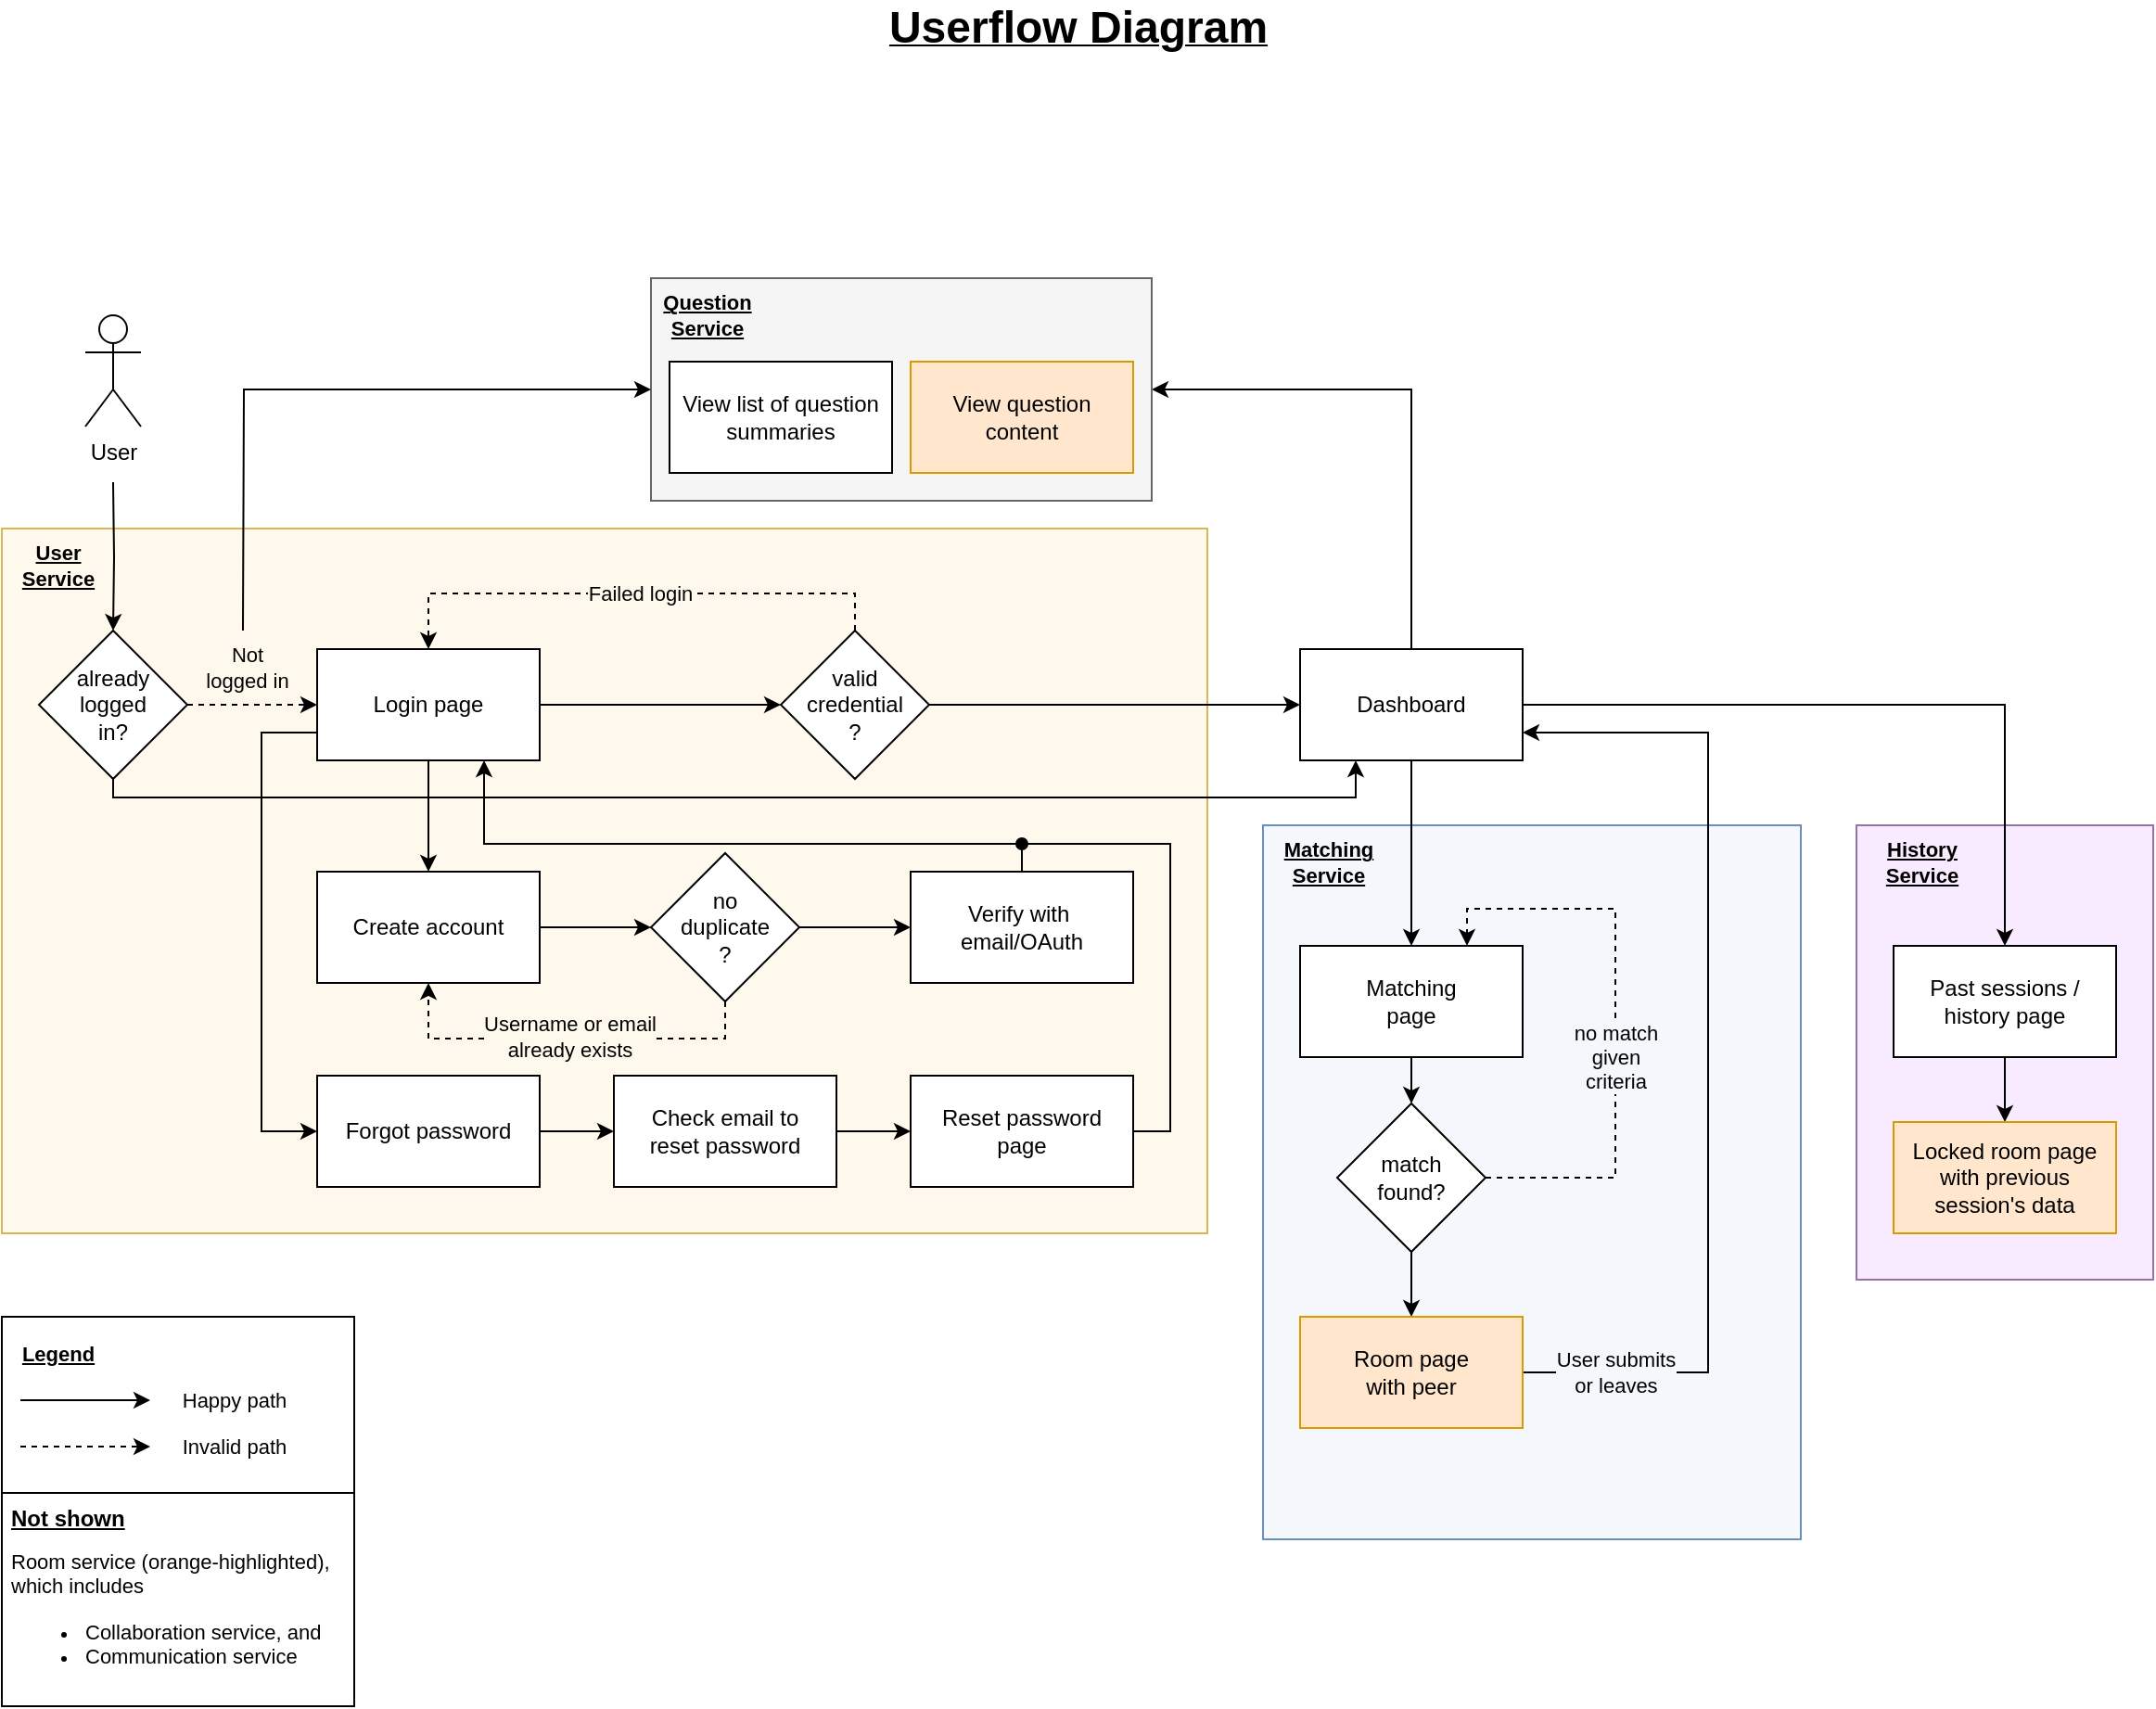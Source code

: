 <mxfile pages="2" scale="1" border="20">
    <diagram id="C5RBs43oDa-KdzZeNtuy" name="userflow">
        <mxGraphModel dx="1858" dy="1246" grid="1" gridSize="10" guides="1" tooltips="1" connect="1" arrows="1" fold="1" page="1" pageScale="1" pageWidth="1654" pageHeight="1169" background="#FFFFFF" math="0" shadow="0">
            <root>
                <mxCell id="WIyWlLk6GJQsqaUBKTNV-0"/>
                <mxCell id="WIyWlLk6GJQsqaUBKTNV-1" parent="WIyWlLk6GJQsqaUBKTNV-0"/>
                <mxCell id="KLDkMfSQlpF-0azxsrFl-29" value="&lt;span style=&quot;&quot;&gt;Legend&lt;/span&gt;" style="rounded=0;whiteSpace=wrap;html=1;labelBackgroundColor=none;comic=0;align=left;labelPadding=0;metaEdit=0;horizontal=1;labelPosition=center;verticalLabelPosition=middle;verticalAlign=top;spacingRight=0;spacingLeft=0;labelBorderColor=none;fontColor=none;noLabel=1;" parent="WIyWlLk6GJQsqaUBKTNV-1" vertex="1">
                    <mxGeometry x="247" y="800" width="190" height="95" as="geometry"/>
                </mxCell>
                <mxCell id="KLDkMfSQlpF-0azxsrFl-22" value="" style="rounded=0;whiteSpace=wrap;html=1;fontFamily=Helvetica;fontSize=11;fillColor=#F8EBFF;strokeColor=#9673a6;" parent="WIyWlLk6GJQsqaUBKTNV-1" vertex="1">
                    <mxGeometry x="1247" y="535" width="160" height="245" as="geometry"/>
                </mxCell>
                <mxCell id="KLDkMfSQlpF-0azxsrFl-10" value="" style="rounded=0;whiteSpace=wrap;html=1;fontFamily=Helvetica;fontSize=11;fillColor=#F4F8FC;strokeColor=#6c8ebf;" parent="WIyWlLk6GJQsqaUBKTNV-1" vertex="1">
                    <mxGeometry x="927" y="535" width="290" height="385" as="geometry"/>
                </mxCell>
                <mxCell id="Ad0DXJ3rgGfzaF3J6nqb-150" value="" style="rounded=0;whiteSpace=wrap;html=1;fontFamily=Helvetica;fontSize=11;fillColor=#FFF9ED;strokeColor=#d6b656;" parent="WIyWlLk6GJQsqaUBKTNV-1" vertex="1">
                    <mxGeometry x="247" y="375" width="650" height="380" as="geometry"/>
                </mxCell>
                <mxCell id="Ad0DXJ3rgGfzaF3J6nqb-111" style="edgeStyle=orthogonalEdgeStyle;rounded=0;orthogonalLoop=1;jettySize=auto;html=1;exitX=1;exitY=0.5;exitDx=0;exitDy=0;dashed=1;" parent="WIyWlLk6GJQsqaUBKTNV-1" source="Ad0DXJ3rgGfzaF3J6nqb-83" target="Ad0DXJ3rgGfzaF3J6nqb-110" edge="1">
                    <mxGeometry relative="1" as="geometry"/>
                </mxCell>
                <mxCell id="Ad0DXJ3rgGfzaF3J6nqb-155" value="Not &lt;br&gt;logged in" style="edgeLabel;html=1;align=center;verticalAlign=middle;resizable=0;points=[];fontSize=11;fontFamily=Helvetica;fontColor=default;labelBackgroundColor=#FFF9ED;" parent="Ad0DXJ3rgGfzaF3J6nqb-111" vertex="1" connectable="0">
                    <mxGeometry x="-0.343" y="-1" relative="1" as="geometry">
                        <mxPoint x="9" y="-21" as="offset"/>
                    </mxGeometry>
                </mxCell>
                <mxCell id="Ad0DXJ3rgGfzaF3J6nqb-154" style="edgeStyle=orthogonalEdgeStyle;shape=connector;rounded=0;orthogonalLoop=1;jettySize=auto;html=1;exitX=0.5;exitY=1;exitDx=0;exitDy=0;entryX=0.25;entryY=1;entryDx=0;entryDy=0;labelBackgroundColor=default;strokeColor=default;fontFamily=Helvetica;fontSize=11;fontColor=default;endArrow=classic;endFill=1;" parent="WIyWlLk6GJQsqaUBKTNV-1" source="Ad0DXJ3rgGfzaF3J6nqb-83" target="Ad0DXJ3rgGfzaF3J6nqb-116" edge="1">
                    <mxGeometry relative="1" as="geometry">
                        <Array as="points">
                            <mxPoint x="307" y="520"/>
                            <mxPoint x="977" y="520"/>
                        </Array>
                    </mxGeometry>
                </mxCell>
                <mxCell id="Ad0DXJ3rgGfzaF3J6nqb-83" value="already logged &lt;br&gt;in?" style="rhombus;whiteSpace=wrap;html=1;" parent="WIyWlLk6GJQsqaUBKTNV-1" vertex="1">
                    <mxGeometry x="267" y="430" width="80" height="80" as="geometry"/>
                </mxCell>
                <mxCell id="Ad0DXJ3rgGfzaF3J6nqb-114" value="" style="edgeStyle=orthogonalEdgeStyle;rounded=0;orthogonalLoop=1;jettySize=auto;html=1;" parent="WIyWlLk6GJQsqaUBKTNV-1" source="Ad0DXJ3rgGfzaF3J6nqb-110" target="Ad0DXJ3rgGfzaF3J6nqb-113" edge="1">
                    <mxGeometry relative="1" as="geometry"/>
                </mxCell>
                <mxCell id="Ad0DXJ3rgGfzaF3J6nqb-120" style="edgeStyle=orthogonalEdgeStyle;rounded=0;orthogonalLoop=1;jettySize=auto;html=1;exitX=0.5;exitY=1;exitDx=0;exitDy=0;entryX=0.5;entryY=0;entryDx=0;entryDy=0;" parent="WIyWlLk6GJQsqaUBKTNV-1" source="Ad0DXJ3rgGfzaF3J6nqb-110" target="Ad0DXJ3rgGfzaF3J6nqb-119" edge="1">
                    <mxGeometry relative="1" as="geometry"/>
                </mxCell>
                <mxCell id="Ad0DXJ3rgGfzaF3J6nqb-131" style="edgeStyle=orthogonalEdgeStyle;rounded=0;orthogonalLoop=1;jettySize=auto;html=1;exitX=0;exitY=0.75;exitDx=0;exitDy=0;entryX=0;entryY=0.5;entryDx=0;entryDy=0;" parent="WIyWlLk6GJQsqaUBKTNV-1" source="Ad0DXJ3rgGfzaF3J6nqb-110" target="Ad0DXJ3rgGfzaF3J6nqb-121" edge="1">
                    <mxGeometry relative="1" as="geometry">
                        <Array as="points">
                            <mxPoint x="387" y="485"/>
                            <mxPoint x="387" y="700"/>
                        </Array>
                    </mxGeometry>
                </mxCell>
                <mxCell id="Ad0DXJ3rgGfzaF3J6nqb-110" value="Login page" style="rounded=0;whiteSpace=wrap;html=1;" parent="WIyWlLk6GJQsqaUBKTNV-1" vertex="1">
                    <mxGeometry x="417" y="440" width="120" height="60" as="geometry"/>
                </mxCell>
                <mxCell id="Ad0DXJ3rgGfzaF3J6nqb-115" style="edgeStyle=orthogonalEdgeStyle;rounded=0;orthogonalLoop=1;jettySize=auto;html=1;exitX=0.5;exitY=0;exitDx=0;exitDy=0;entryX=0.5;entryY=0;entryDx=0;entryDy=0;dashed=1;" parent="WIyWlLk6GJQsqaUBKTNV-1" source="Ad0DXJ3rgGfzaF3J6nqb-113" target="Ad0DXJ3rgGfzaF3J6nqb-110" edge="1">
                    <mxGeometry relative="1" as="geometry"/>
                </mxCell>
                <mxCell id="Ad0DXJ3rgGfzaF3J6nqb-144" value="Failed login" style="edgeLabel;html=1;align=center;verticalAlign=middle;resizable=0;points=[];fontSize=11;fontFamily=Helvetica;fontColor=default;labelBackgroundColor=#FFF9ED;" parent="Ad0DXJ3rgGfzaF3J6nqb-115" vertex="1" connectable="0">
                    <mxGeometry x="-0.029" relative="1" as="geometry">
                        <mxPoint as="offset"/>
                    </mxGeometry>
                </mxCell>
                <mxCell id="Ad0DXJ3rgGfzaF3J6nqb-117" value="" style="edgeStyle=orthogonalEdgeStyle;rounded=0;orthogonalLoop=1;jettySize=auto;html=1;" parent="WIyWlLk6GJQsqaUBKTNV-1" source="Ad0DXJ3rgGfzaF3J6nqb-113" target="Ad0DXJ3rgGfzaF3J6nqb-116" edge="1">
                    <mxGeometry relative="1" as="geometry"/>
                </mxCell>
                <mxCell id="Ad0DXJ3rgGfzaF3J6nqb-113" value="valid credential&lt;br&gt;?" style="rhombus;whiteSpace=wrap;html=1;rounded=0;" parent="WIyWlLk6GJQsqaUBKTNV-1" vertex="1">
                    <mxGeometry x="667" y="430" width="80" height="80" as="geometry"/>
                </mxCell>
                <mxCell id="KLDkMfSQlpF-0azxsrFl-13" style="edgeStyle=orthogonalEdgeStyle;rounded=0;orthogonalLoop=1;jettySize=auto;html=1;exitX=0.5;exitY=1;exitDx=0;exitDy=0;entryX=0.5;entryY=0;entryDx=0;entryDy=0;" parent="WIyWlLk6GJQsqaUBKTNV-1" source="Ad0DXJ3rgGfzaF3J6nqb-116" target="KLDkMfSQlpF-0azxsrFl-0" edge="1">
                    <mxGeometry relative="1" as="geometry"/>
                </mxCell>
                <mxCell id="KLDkMfSQlpF-0azxsrFl-21" style="edgeStyle=orthogonalEdgeStyle;rounded=0;orthogonalLoop=1;jettySize=auto;html=1;exitX=1;exitY=0.5;exitDx=0;exitDy=0;entryX=0.5;entryY=0;entryDx=0;entryDy=0;" parent="WIyWlLk6GJQsqaUBKTNV-1" source="Ad0DXJ3rgGfzaF3J6nqb-116" target="KLDkMfSQlpF-0azxsrFl-2" edge="1">
                    <mxGeometry relative="1" as="geometry">
                        <mxPoint x="1077" y="470" as="sourcePoint"/>
                    </mxGeometry>
                </mxCell>
                <mxCell id="10" style="edgeStyle=orthogonalEdgeStyle;rounded=0;html=1;exitX=0.5;exitY=0;exitDx=0;exitDy=0;entryX=1;entryY=0.5;entryDx=0;entryDy=0;fontSize=11;" parent="WIyWlLk6GJQsqaUBKTNV-1" source="Ad0DXJ3rgGfzaF3J6nqb-116" target="6" edge="1">
                    <mxGeometry relative="1" as="geometry"/>
                </mxCell>
                <mxCell id="Ad0DXJ3rgGfzaF3J6nqb-116" value="Dashboard" style="whiteSpace=wrap;html=1;rounded=0;" parent="WIyWlLk6GJQsqaUBKTNV-1" vertex="1">
                    <mxGeometry x="947" y="440" width="120" height="60" as="geometry"/>
                </mxCell>
                <mxCell id="Ad0DXJ3rgGfzaF3J6nqb-125" style="edgeStyle=orthogonalEdgeStyle;rounded=0;orthogonalLoop=1;jettySize=auto;html=1;exitX=1;exitY=0.5;exitDx=0;exitDy=0;entryX=0;entryY=0.5;entryDx=0;entryDy=0;" parent="WIyWlLk6GJQsqaUBKTNV-1" source="Ad0DXJ3rgGfzaF3J6nqb-119" target="Ad0DXJ3rgGfzaF3J6nqb-122" edge="1">
                    <mxGeometry relative="1" as="geometry"/>
                </mxCell>
                <mxCell id="Ad0DXJ3rgGfzaF3J6nqb-119" value="Create account" style="rounded=0;whiteSpace=wrap;html=1;" parent="WIyWlLk6GJQsqaUBKTNV-1" vertex="1">
                    <mxGeometry x="417" y="560" width="120" height="60" as="geometry"/>
                </mxCell>
                <mxCell id="Ad0DXJ3rgGfzaF3J6nqb-134" value="" style="edgeStyle=orthogonalEdgeStyle;rounded=0;orthogonalLoop=1;jettySize=auto;html=1;" parent="WIyWlLk6GJQsqaUBKTNV-1" source="Ad0DXJ3rgGfzaF3J6nqb-121" target="Ad0DXJ3rgGfzaF3J6nqb-133" edge="1">
                    <mxGeometry relative="1" as="geometry"/>
                </mxCell>
                <mxCell id="Ad0DXJ3rgGfzaF3J6nqb-121" value="Forgot password" style="rounded=0;whiteSpace=wrap;html=1;" parent="WIyWlLk6GJQsqaUBKTNV-1" vertex="1">
                    <mxGeometry x="417" y="670" width="120" height="60" as="geometry"/>
                </mxCell>
                <mxCell id="Ad0DXJ3rgGfzaF3J6nqb-127" style="edgeStyle=orthogonalEdgeStyle;rounded=0;orthogonalLoop=1;jettySize=auto;html=1;exitX=1;exitY=0.5;exitDx=0;exitDy=0;entryX=0;entryY=0.5;entryDx=0;entryDy=0;" parent="WIyWlLk6GJQsqaUBKTNV-1" source="Ad0DXJ3rgGfzaF3J6nqb-122" target="Ad0DXJ3rgGfzaF3J6nqb-126" edge="1">
                    <mxGeometry relative="1" as="geometry"/>
                </mxCell>
                <mxCell id="Ad0DXJ3rgGfzaF3J6nqb-132" style="edgeStyle=orthogonalEdgeStyle;rounded=0;orthogonalLoop=1;jettySize=auto;html=1;exitX=0.5;exitY=1;exitDx=0;exitDy=0;entryX=0.5;entryY=1;entryDx=0;entryDy=0;dashed=1;" parent="WIyWlLk6GJQsqaUBKTNV-1" source="Ad0DXJ3rgGfzaF3J6nqb-122" target="Ad0DXJ3rgGfzaF3J6nqb-119" edge="1">
                    <mxGeometry relative="1" as="geometry"/>
                </mxCell>
                <mxCell id="Ad0DXJ3rgGfzaF3J6nqb-143" value="Username or email &lt;br&gt;already exists" style="edgeLabel;html=1;align=center;verticalAlign=middle;resizable=0;points=[];fontSize=11;fontFamily=Helvetica;fontColor=default;labelBackgroundColor=#FFF9ED;" parent="Ad0DXJ3rgGfzaF3J6nqb-132" vertex="1" connectable="0">
                    <mxGeometry x="0.086" y="2" relative="1" as="geometry">
                        <mxPoint x="10" y="-3" as="offset"/>
                    </mxGeometry>
                </mxCell>
                <mxCell id="Ad0DXJ3rgGfzaF3J6nqb-122" value="no &lt;br&gt;duplicate&lt;br&gt;?" style="rhombus;whiteSpace=wrap;html=1;rounded=0;" parent="WIyWlLk6GJQsqaUBKTNV-1" vertex="1">
                    <mxGeometry x="597" y="550" width="80" height="80" as="geometry"/>
                </mxCell>
                <mxCell id="Ad0DXJ3rgGfzaF3J6nqb-129" style="edgeStyle=orthogonalEdgeStyle;rounded=0;orthogonalLoop=1;jettySize=auto;html=1;exitX=0.5;exitY=0;exitDx=0;exitDy=0;entryX=0.75;entryY=1;entryDx=0;entryDy=0;" parent="WIyWlLk6GJQsqaUBKTNV-1" source="Ad0DXJ3rgGfzaF3J6nqb-126" target="Ad0DXJ3rgGfzaF3J6nqb-110" edge="1">
                    <mxGeometry relative="1" as="geometry">
                        <Array as="points">
                            <mxPoint x="797" y="545"/>
                            <mxPoint x="507" y="545"/>
                        </Array>
                    </mxGeometry>
                </mxCell>
                <mxCell id="Ad0DXJ3rgGfzaF3J6nqb-126" value="Verify with&amp;nbsp;&lt;br&gt;email/OAuth" style="whiteSpace=wrap;html=1;rounded=0;" parent="WIyWlLk6GJQsqaUBKTNV-1" vertex="1">
                    <mxGeometry x="737" y="560" width="120" height="60" as="geometry"/>
                </mxCell>
                <mxCell id="Ad0DXJ3rgGfzaF3J6nqb-147" value="" style="edgeStyle=orthogonalEdgeStyle;shape=connector;rounded=0;orthogonalLoop=1;jettySize=auto;html=1;labelBackgroundColor=default;strokeColor=default;fontFamily=Helvetica;fontSize=11;fontColor=default;endArrow=classic;endFill=1;" parent="WIyWlLk6GJQsqaUBKTNV-1" source="Ad0DXJ3rgGfzaF3J6nqb-133" target="Ad0DXJ3rgGfzaF3J6nqb-146" edge="1">
                    <mxGeometry relative="1" as="geometry"/>
                </mxCell>
                <mxCell id="Ad0DXJ3rgGfzaF3J6nqb-133" value="Check email to &lt;br&gt;reset password" style="rounded=0;whiteSpace=wrap;html=1;" parent="WIyWlLk6GJQsqaUBKTNV-1" vertex="1">
                    <mxGeometry x="577" y="670" width="120" height="60" as="geometry"/>
                </mxCell>
                <mxCell id="Ad0DXJ3rgGfzaF3J6nqb-138" value="" style="endArrow=classic;html=1;rounded=0;labelBackgroundColor=default;strokeColor=default;fontFamily=Helvetica;fontSize=11;fontColor=default;shape=connector;endFill=1;" parent="WIyWlLk6GJQsqaUBKTNV-1" edge="1">
                    <mxGeometry width="50" height="50" relative="1" as="geometry">
                        <mxPoint x="257" y="845" as="sourcePoint"/>
                        <mxPoint x="327" y="845" as="targetPoint"/>
                    </mxGeometry>
                </mxCell>
                <mxCell id="Ad0DXJ3rgGfzaF3J6nqb-139" value="Happy path" style="text;html=1;align=center;verticalAlign=middle;resizable=0;points=[];autosize=1;strokeColor=none;fillColor=none;fontSize=11;fontFamily=Helvetica;fontColor=default;" parent="WIyWlLk6GJQsqaUBKTNV-1" vertex="1">
                    <mxGeometry x="332" y="830" width="80" height="30" as="geometry"/>
                </mxCell>
                <mxCell id="Ad0DXJ3rgGfzaF3J6nqb-140" value="" style="endArrow=classic;html=1;rounded=0;labelBackgroundColor=default;strokeColor=default;fontFamily=Helvetica;fontSize=11;fontColor=default;shape=connector;endFill=1;dashed=1;" parent="WIyWlLk6GJQsqaUBKTNV-1" edge="1">
                    <mxGeometry width="50" height="50" relative="1" as="geometry">
                        <mxPoint x="257" y="870" as="sourcePoint"/>
                        <mxPoint x="327" y="870" as="targetPoint"/>
                    </mxGeometry>
                </mxCell>
                <mxCell id="Ad0DXJ3rgGfzaF3J6nqb-141" value="Invalid path" style="text;html=1;align=center;verticalAlign=middle;resizable=0;points=[];autosize=1;strokeColor=none;fillColor=none;fontSize=11;fontFamily=Helvetica;fontColor=default;" parent="WIyWlLk6GJQsqaUBKTNV-1" vertex="1">
                    <mxGeometry x="332" y="855" width="80" height="30" as="geometry"/>
                </mxCell>
                <mxCell id="Ad0DXJ3rgGfzaF3J6nqb-148" style="edgeStyle=orthogonalEdgeStyle;shape=connector;rounded=0;orthogonalLoop=1;jettySize=auto;html=1;exitX=1;exitY=0.5;exitDx=0;exitDy=0;labelBackgroundColor=default;strokeColor=default;fontFamily=Helvetica;fontSize=11;fontColor=default;endArrow=oval;endFill=1;" parent="WIyWlLk6GJQsqaUBKTNV-1" source="Ad0DXJ3rgGfzaF3J6nqb-146" edge="1">
                    <mxGeometry relative="1" as="geometry">
                        <mxPoint x="797" y="545" as="targetPoint"/>
                        <Array as="points">
                            <mxPoint x="877" y="700"/>
                            <mxPoint x="877" y="545"/>
                        </Array>
                    </mxGeometry>
                </mxCell>
                <mxCell id="Ad0DXJ3rgGfzaF3J6nqb-146" value="Reset password &lt;br&gt;page" style="rounded=0;whiteSpace=wrap;html=1;" parent="WIyWlLk6GJQsqaUBKTNV-1" vertex="1">
                    <mxGeometry x="737" y="670" width="120" height="60" as="geometry"/>
                </mxCell>
                <mxCell id="Ad0DXJ3rgGfzaF3J6nqb-152" value="User &lt;br&gt;Service" style="text;html=1;align=center;verticalAlign=middle;resizable=0;points=[];autosize=1;strokeColor=none;fillColor=none;fontSize=11;fontFamily=Helvetica;fontColor=default;fontStyle=5" parent="WIyWlLk6GJQsqaUBKTNV-1" vertex="1">
                    <mxGeometry x="247" y="375" width="60" height="40" as="geometry"/>
                </mxCell>
                <mxCell id="KLDkMfSQlpF-0azxsrFl-14" style="edgeStyle=orthogonalEdgeStyle;rounded=0;orthogonalLoop=1;jettySize=auto;html=1;exitX=0.5;exitY=1;exitDx=0;exitDy=0;entryX=0.5;entryY=0;entryDx=0;entryDy=0;" parent="WIyWlLk6GJQsqaUBKTNV-1" source="KLDkMfSQlpF-0azxsrFl-0" target="KLDkMfSQlpF-0azxsrFl-4" edge="1">
                    <mxGeometry relative="1" as="geometry"/>
                </mxCell>
                <mxCell id="KLDkMfSQlpF-0azxsrFl-0" value="Matching&lt;br&gt;page" style="whiteSpace=wrap;html=1;rounded=0;" parent="WIyWlLk6GJQsqaUBKTNV-1" vertex="1">
                    <mxGeometry x="947" y="600" width="120" height="60" as="geometry"/>
                </mxCell>
                <mxCell id="KLDkMfSQlpF-0azxsrFl-20" value="" style="edgeStyle=orthogonalEdgeStyle;rounded=0;orthogonalLoop=1;jettySize=auto;html=1;" parent="WIyWlLk6GJQsqaUBKTNV-1" source="KLDkMfSQlpF-0azxsrFl-2" target="KLDkMfSQlpF-0azxsrFl-19" edge="1">
                    <mxGeometry relative="1" as="geometry"/>
                </mxCell>
                <mxCell id="KLDkMfSQlpF-0azxsrFl-2" value="Past sessions / &lt;br&gt;history page" style="whiteSpace=wrap;html=1;rounded=0;" parent="WIyWlLk6GJQsqaUBKTNV-1" vertex="1">
                    <mxGeometry x="1267" y="600" width="120" height="60" as="geometry"/>
                </mxCell>
                <mxCell id="KLDkMfSQlpF-0azxsrFl-6" style="edgeStyle=orthogonalEdgeStyle;rounded=0;orthogonalLoop=1;jettySize=auto;html=1;exitX=1;exitY=0.5;exitDx=0;exitDy=0;entryX=0.75;entryY=0;entryDx=0;entryDy=0;dashed=1;" parent="WIyWlLk6GJQsqaUBKTNV-1" source="KLDkMfSQlpF-0azxsrFl-4" target="KLDkMfSQlpF-0azxsrFl-0" edge="1">
                    <mxGeometry relative="1" as="geometry">
                        <Array as="points">
                            <mxPoint x="1117" y="725"/>
                            <mxPoint x="1117" y="580"/>
                            <mxPoint x="1037" y="580"/>
                        </Array>
                    </mxGeometry>
                </mxCell>
                <mxCell id="KLDkMfSQlpF-0azxsrFl-7" value="no match &lt;br&gt;given &lt;br&gt;criteria" style="edgeLabel;html=1;align=center;verticalAlign=middle;resizable=0;points=[];labelBackgroundColor=#F4F8FC;" parent="KLDkMfSQlpF-0azxsrFl-6" vertex="1" connectable="0">
                    <mxGeometry x="0.126" y="-1" relative="1" as="geometry">
                        <mxPoint x="-1" y="42" as="offset"/>
                    </mxGeometry>
                </mxCell>
                <mxCell id="KLDkMfSQlpF-0azxsrFl-9" value="" style="edgeStyle=orthogonalEdgeStyle;rounded=0;orthogonalLoop=1;jettySize=auto;html=1;" parent="WIyWlLk6GJQsqaUBKTNV-1" source="KLDkMfSQlpF-0azxsrFl-4" target="KLDkMfSQlpF-0azxsrFl-8" edge="1">
                    <mxGeometry relative="1" as="geometry"/>
                </mxCell>
                <mxCell id="KLDkMfSQlpF-0azxsrFl-4" value="match&lt;br&gt;found?" style="rhombus;whiteSpace=wrap;html=1;rounded=0;" parent="WIyWlLk6GJQsqaUBKTNV-1" vertex="1">
                    <mxGeometry x="967" y="685" width="80" height="80" as="geometry"/>
                </mxCell>
                <mxCell id="KLDkMfSQlpF-0azxsrFl-16" style="edgeStyle=orthogonalEdgeStyle;rounded=0;orthogonalLoop=1;jettySize=auto;html=1;exitX=1;exitY=0.5;exitDx=0;exitDy=0;entryX=1;entryY=0.75;entryDx=0;entryDy=0;" parent="WIyWlLk6GJQsqaUBKTNV-1" source="KLDkMfSQlpF-0azxsrFl-8" target="Ad0DXJ3rgGfzaF3J6nqb-116" edge="1">
                    <mxGeometry relative="1" as="geometry">
                        <Array as="points">
                            <mxPoint x="1167" y="830"/>
                            <mxPoint x="1167" y="485"/>
                        </Array>
                    </mxGeometry>
                </mxCell>
                <mxCell id="KLDkMfSQlpF-0azxsrFl-17" value="User submits &lt;br&gt;or leaves" style="edgeLabel;html=1;align=center;verticalAlign=middle;resizable=0;points=[];labelBackgroundColor=#F4F8FC;" parent="KLDkMfSQlpF-0azxsrFl-16" vertex="1" connectable="0">
                    <mxGeometry x="-0.222" y="2" relative="1" as="geometry">
                        <mxPoint x="-48" y="112" as="offset"/>
                    </mxGeometry>
                </mxCell>
                <mxCell id="KLDkMfSQlpF-0azxsrFl-8" value="Room page&lt;br&gt;with peer" style="whiteSpace=wrap;html=1;rounded=0;fillColor=#ffe6cc;strokeColor=#d79b00;" parent="WIyWlLk6GJQsqaUBKTNV-1" vertex="1">
                    <mxGeometry x="947" y="800" width="120" height="60" as="geometry"/>
                </mxCell>
                <mxCell id="KLDkMfSQlpF-0azxsrFl-11" value="Matching&lt;br&gt;Service" style="text;html=1;align=center;verticalAlign=middle;resizable=0;points=[];autosize=1;strokeColor=none;fillColor=none;fontSize=11;fontFamily=Helvetica;fontColor=default;fontStyle=5" parent="WIyWlLk6GJQsqaUBKTNV-1" vertex="1">
                    <mxGeometry x="927" y="535" width="70" height="40" as="geometry"/>
                </mxCell>
                <mxCell id="KLDkMfSQlpF-0azxsrFl-19" value="Locked room page&lt;br&gt;with previous session's data" style="whiteSpace=wrap;html=1;rounded=0;fillColor=#ffe6cc;strokeColor=#d79b00;" parent="WIyWlLk6GJQsqaUBKTNV-1" vertex="1">
                    <mxGeometry x="1267" y="695" width="120" height="60" as="geometry"/>
                </mxCell>
                <mxCell id="KLDkMfSQlpF-0azxsrFl-23" value="History&lt;br&gt;Service" style="text;html=1;align=center;verticalAlign=middle;resizable=0;points=[];autosize=1;strokeColor=none;fillColor=none;fontSize=11;fontFamily=Helvetica;fontColor=default;fontStyle=5" parent="WIyWlLk6GJQsqaUBKTNV-1" vertex="1">
                    <mxGeometry x="1252" y="535" width="60" height="40" as="geometry"/>
                </mxCell>
                <mxCell id="KLDkMfSQlpF-0azxsrFl-30" value="Legend" style="text;html=1;align=center;verticalAlign=middle;resizable=0;points=[];autosize=1;strokeColor=none;fillColor=none;fontSize=11;fontFamily=Helvetica;fontColor=default;fontStyle=5" parent="WIyWlLk6GJQsqaUBKTNV-1" vertex="1">
                    <mxGeometry x="247" y="805" width="60" height="30" as="geometry"/>
                </mxCell>
                <mxCell id="FUqw2U2GDwBrP6gTr8dE-0" value="&lt;font style=&quot;font-size: 24px&quot;&gt;Userflow Diagram&lt;/font&gt;" style="text;html=1;align=center;verticalAlign=middle;resizable=0;points=[];autosize=1;strokeColor=none;fillColor=none;fontStyle=5" parent="WIyWlLk6GJQsqaUBKTNV-1" vertex="1">
                    <mxGeometry x="717" y="95" width="220" height="20" as="geometry"/>
                </mxCell>
                <mxCell id="2" value="&lt;b&gt;&lt;u&gt;Not shown&lt;/u&gt;&lt;/b&gt;" style="rounded=0;whiteSpace=wrap;html=1;labelBackgroundColor=default;comic=0;align=left;labelPadding=0;metaEdit=0;horizontal=1;labelPosition=center;verticalLabelPosition=middle;verticalAlign=top;spacingRight=0;spacingLeft=3;labelBorderColor=none;fontColor=default;" parent="WIyWlLk6GJQsqaUBKTNV-1" vertex="1">
                    <mxGeometry x="247" y="895" width="190" height="115" as="geometry"/>
                </mxCell>
                <mxCell id="4" value="Room service (orange-highlighted), which includes&lt;br&gt;&lt;ul&gt;&lt;li&gt;Collaboration service, and&lt;/li&gt;&lt;li&gt;Communication service&lt;/li&gt;&lt;/ul&gt;" style="text;html=1;strokeColor=none;fillColor=none;align=left;verticalAlign=middle;whiteSpace=wrap;rounded=0;labelBackgroundColor=default;fontSize=11;fontColor=default;" parent="WIyWlLk6GJQsqaUBKTNV-1" vertex="1">
                    <mxGeometry x="250" y="948" width="177" height="30" as="geometry"/>
                </mxCell>
                <mxCell id="11" value="" style="group" parent="WIyWlLk6GJQsqaUBKTNV-1" vertex="1" connectable="0">
                    <mxGeometry x="597" y="240" width="270" height="120" as="geometry"/>
                </mxCell>
                <mxCell id="6" value="" style="rounded=0;whiteSpace=wrap;html=1;fillColor=#f5f5f5;fontColor=#333333;strokeColor=#666666;" parent="11" vertex="1">
                    <mxGeometry width="270" height="120" as="geometry"/>
                </mxCell>
                <mxCell id="7" value="Question&lt;br&gt;Service" style="text;html=1;align=center;verticalAlign=middle;resizable=0;points=[];autosize=1;strokeColor=none;fillColor=none;fontSize=11;fontFamily=Helvetica;fontColor=default;fontStyle=5" parent="11" vertex="1">
                    <mxGeometry y="5" width="60" height="30" as="geometry"/>
                </mxCell>
                <mxCell id="8" value="View list of question summaries" style="rounded=0;whiteSpace=wrap;html=1;" parent="11" vertex="1">
                    <mxGeometry x="10" y="45" width="120" height="60" as="geometry"/>
                </mxCell>
                <mxCell id="9" value="View question &lt;br&gt;content" style="rounded=0;whiteSpace=wrap;html=1;fillColor=#ffe6cc;strokeColor=#d79b00;" parent="11" vertex="1">
                    <mxGeometry x="140" y="45" width="120" height="60" as="geometry"/>
                </mxCell>
                <mxCell id="12" style="edgeStyle=orthogonalEdgeStyle;html=1;exitX=0;exitY=0.5;exitDx=0;exitDy=0;rounded=0;startArrow=classic;startFill=1;endArrow=none;endFill=0;" parent="WIyWlLk6GJQsqaUBKTNV-1" source="6" edge="1">
                    <mxGeometry relative="1" as="geometry">
                        <mxPoint x="377" y="430" as="targetPoint"/>
                    </mxGeometry>
                </mxCell>
                <mxCell id="20" style="edgeStyle=orthogonalEdgeStyle;shape=connector;rounded=0;html=1;entryX=0.5;entryY=0;entryDx=0;entryDy=0;labelBackgroundColor=default;fontFamily=Helvetica;fontSize=11;fontColor=default;startArrow=none;startFill=0;endArrow=classic;endFill=1;strokeColor=default;" parent="WIyWlLk6GJQsqaUBKTNV-1" target="Ad0DXJ3rgGfzaF3J6nqb-83" edge="1">
                    <mxGeometry relative="1" as="geometry">
                        <mxPoint x="307" y="350" as="sourcePoint"/>
                    </mxGeometry>
                </mxCell>
                <mxCell id="13" value="User" style="shape=umlActor;verticalLabelPosition=bottom;verticalAlign=top;html=1;outlineConnect=0;" parent="WIyWlLk6GJQsqaUBKTNV-1" vertex="1">
                    <mxGeometry x="292" y="260" width="30" height="60" as="geometry"/>
                </mxCell>
            </root>
        </mxGraphModel>
    </diagram>
</mxfile>